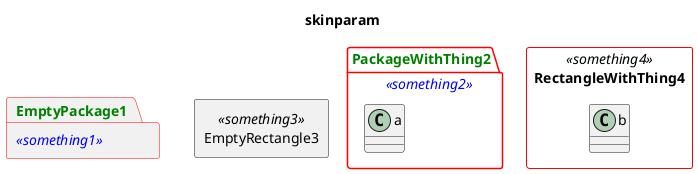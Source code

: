 {
  "sha1": "ef1szef3kghh2ul6u5uxthf90ave457",
  "insertion": {
    "when": "2024-06-01T09:03:04.319Z",
    "url": "https://github.com/plantuml/plantuml/issues/1464#issuecomment-1596916553",
    "user": "plantuml@gmail.com"
  }
}
@startuml

title skinparam

allowmixing

skinparam packageFontColor green
skinparam packageBorderColor red
skinparam packageStereotypeFontColor blue

package EmptyPackage1 <<something1>>

package PackageWithThing2 <<something2>> {
    class a
}

rectangle EmptyRectangle3 <<something3>>

rectangle RectangleWithThing4 <<something4>> {
    class b
}

@enduml
